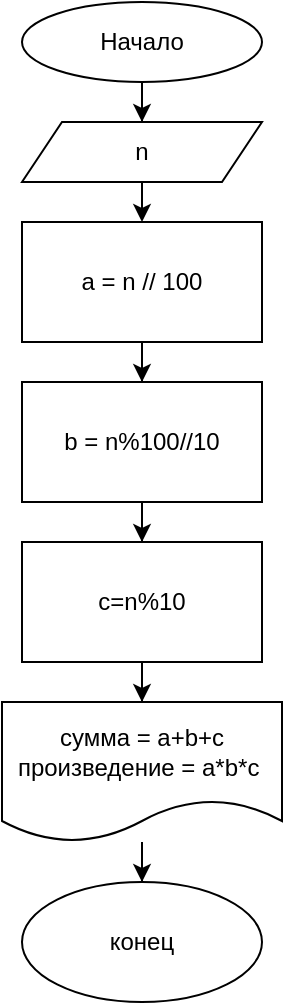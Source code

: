 <mxfile version="17.4.6" type="device"><diagram id="4pKCZSVOimgvcAwFiGb6" name="Page-1"><mxGraphModel dx="1038" dy="489" grid="1" gridSize="10" guides="1" tooltips="1" connect="1" arrows="1" fold="1" page="1" pageScale="1" pageWidth="827" pageHeight="1169" math="0" shadow="0"><root><mxCell id="0"/><mxCell id="1" parent="0"/><mxCell id="rz-JqaL1qXpUTU5gnJDO-3" value="" style="edgeStyle=orthogonalEdgeStyle;rounded=0;orthogonalLoop=1;jettySize=auto;html=1;" edge="1" parent="1" source="rz-JqaL1qXpUTU5gnJDO-1" target="rz-JqaL1qXpUTU5gnJDO-2"><mxGeometry relative="1" as="geometry"/></mxCell><mxCell id="rz-JqaL1qXpUTU5gnJDO-1" value="Начало" style="ellipse;whiteSpace=wrap;html=1;" vertex="1" parent="1"><mxGeometry x="330" y="10" width="120" height="40" as="geometry"/></mxCell><mxCell id="rz-JqaL1qXpUTU5gnJDO-2" value="n" style="shape=parallelogram;perimeter=parallelogramPerimeter;whiteSpace=wrap;html=1;fixedSize=1;" vertex="1" parent="1"><mxGeometry x="330" y="70" width="120" height="30" as="geometry"/></mxCell><mxCell id="rz-JqaL1qXpUTU5gnJDO-11" value="" style="endArrow=classic;html=1;rounded=0;exitX=0.5;exitY=1;exitDx=0;exitDy=0;" edge="1" parent="1" source="rz-JqaL1qXpUTU5gnJDO-2"><mxGeometry width="50" height="50" relative="1" as="geometry"><mxPoint x="390" y="180" as="sourcePoint"/><mxPoint x="390" y="120" as="targetPoint"/></mxGeometry></mxCell><mxCell id="rz-JqaL1qXpUTU5gnJDO-15" value="" style="edgeStyle=orthogonalEdgeStyle;rounded=0;orthogonalLoop=1;jettySize=auto;html=1;" edge="1" parent="1" source="rz-JqaL1qXpUTU5gnJDO-13" target="rz-JqaL1qXpUTU5gnJDO-14"><mxGeometry relative="1" as="geometry"/></mxCell><mxCell id="rz-JqaL1qXpUTU5gnJDO-13" value="a = n // 100" style="rounded=0;whiteSpace=wrap;html=1;" vertex="1" parent="1"><mxGeometry x="330" y="120" width="120" height="60" as="geometry"/></mxCell><mxCell id="rz-JqaL1qXpUTU5gnJDO-17" value="" style="edgeStyle=orthogonalEdgeStyle;rounded=0;orthogonalLoop=1;jettySize=auto;html=1;" edge="1" parent="1" source="rz-JqaL1qXpUTU5gnJDO-14" target="rz-JqaL1qXpUTU5gnJDO-16"><mxGeometry relative="1" as="geometry"/></mxCell><mxCell id="rz-JqaL1qXpUTU5gnJDO-14" value="b = n%100//10" style="whiteSpace=wrap;html=1;rounded=0;" vertex="1" parent="1"><mxGeometry x="330" y="200" width="120" height="60" as="geometry"/></mxCell><mxCell id="rz-JqaL1qXpUTU5gnJDO-19" value="" style="edgeStyle=orthogonalEdgeStyle;rounded=0;orthogonalLoop=1;jettySize=auto;html=1;" edge="1" parent="1" source="rz-JqaL1qXpUTU5gnJDO-16" target="rz-JqaL1qXpUTU5gnJDO-18"><mxGeometry relative="1" as="geometry"/></mxCell><mxCell id="rz-JqaL1qXpUTU5gnJDO-16" value="c=n%10" style="whiteSpace=wrap;html=1;rounded=0;" vertex="1" parent="1"><mxGeometry x="330" y="280" width="120" height="60" as="geometry"/></mxCell><mxCell id="rz-JqaL1qXpUTU5gnJDO-21" value="" style="edgeStyle=orthogonalEdgeStyle;rounded=0;orthogonalLoop=1;jettySize=auto;html=1;" edge="1" parent="1" source="rz-JqaL1qXpUTU5gnJDO-18" target="rz-JqaL1qXpUTU5gnJDO-20"><mxGeometry relative="1" as="geometry"/></mxCell><mxCell id="rz-JqaL1qXpUTU5gnJDO-18" value="сумма = a+b+c&lt;br&gt;произведение = a*b*c&amp;nbsp;" style="shape=document;whiteSpace=wrap;html=1;boundedLbl=1;rounded=0;" vertex="1" parent="1"><mxGeometry x="320" y="360" width="140" height="70" as="geometry"/></mxCell><mxCell id="rz-JqaL1qXpUTU5gnJDO-20" value="конец" style="ellipse;whiteSpace=wrap;html=1;rounded=0;" vertex="1" parent="1"><mxGeometry x="330" y="450" width="120" height="60" as="geometry"/></mxCell></root></mxGraphModel></diagram></mxfile>